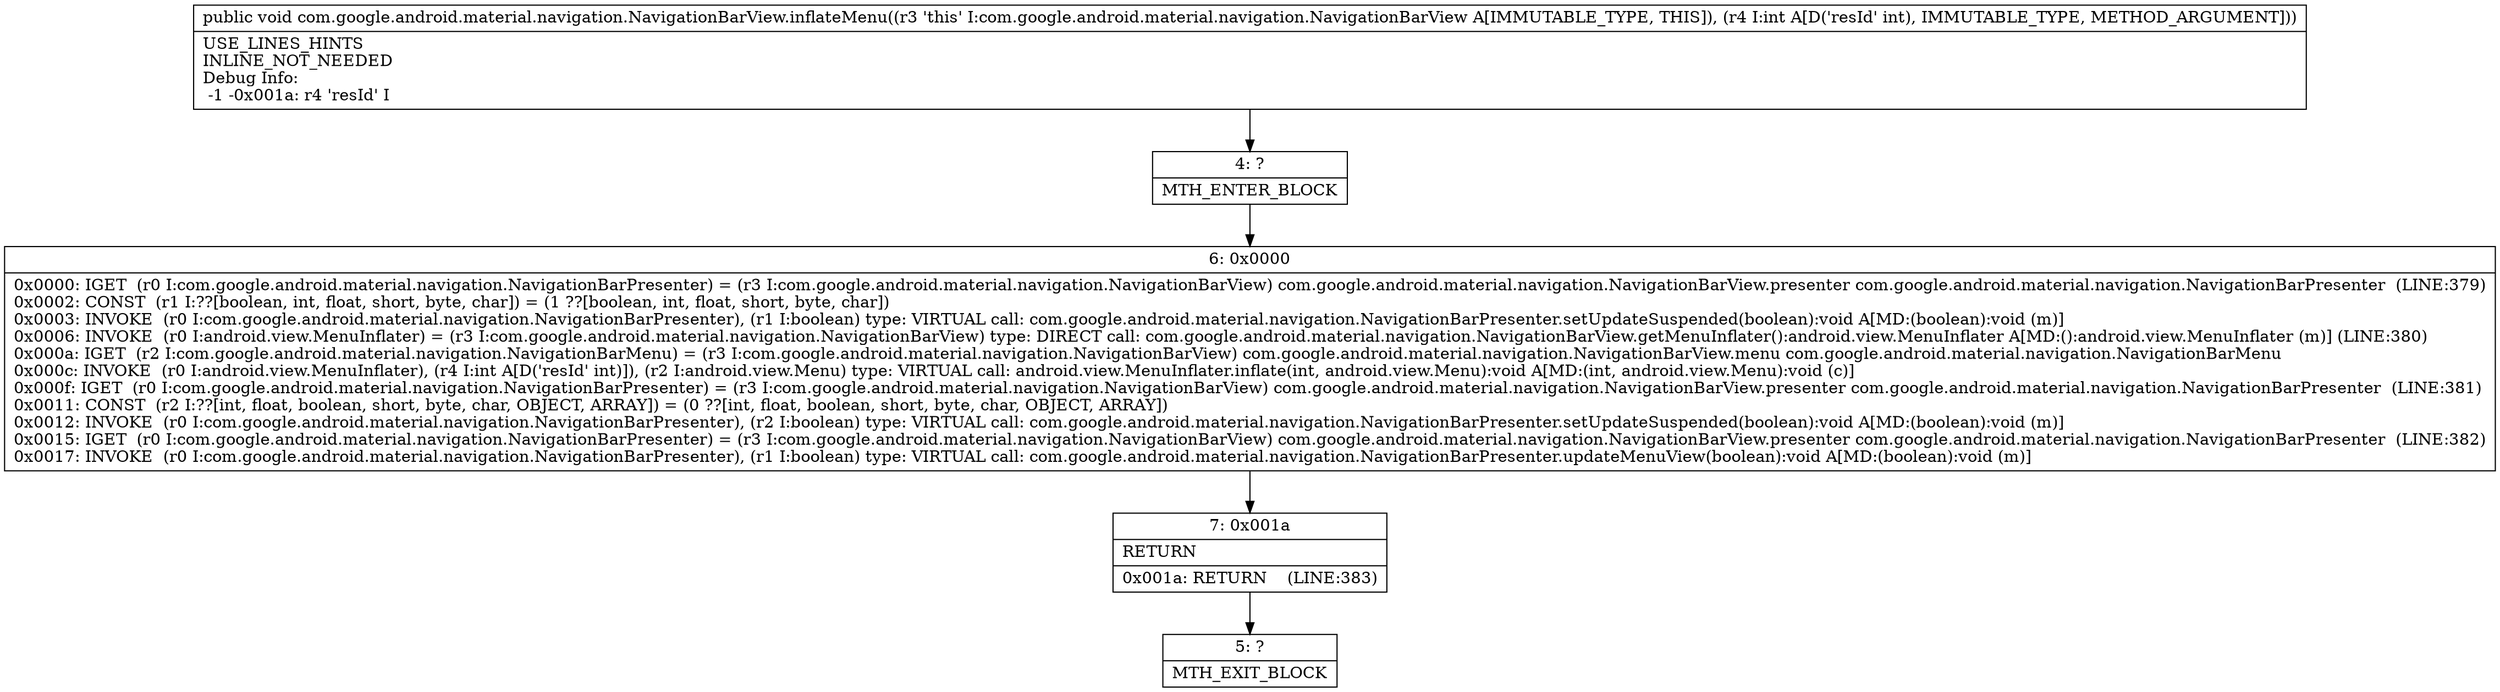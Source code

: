 digraph "CFG forcom.google.android.material.navigation.NavigationBarView.inflateMenu(I)V" {
Node_4 [shape=record,label="{4\:\ ?|MTH_ENTER_BLOCK\l}"];
Node_6 [shape=record,label="{6\:\ 0x0000|0x0000: IGET  (r0 I:com.google.android.material.navigation.NavigationBarPresenter) = (r3 I:com.google.android.material.navigation.NavigationBarView) com.google.android.material.navigation.NavigationBarView.presenter com.google.android.material.navigation.NavigationBarPresenter  (LINE:379)\l0x0002: CONST  (r1 I:??[boolean, int, float, short, byte, char]) = (1 ??[boolean, int, float, short, byte, char]) \l0x0003: INVOKE  (r0 I:com.google.android.material.navigation.NavigationBarPresenter), (r1 I:boolean) type: VIRTUAL call: com.google.android.material.navigation.NavigationBarPresenter.setUpdateSuspended(boolean):void A[MD:(boolean):void (m)]\l0x0006: INVOKE  (r0 I:android.view.MenuInflater) = (r3 I:com.google.android.material.navigation.NavigationBarView) type: DIRECT call: com.google.android.material.navigation.NavigationBarView.getMenuInflater():android.view.MenuInflater A[MD:():android.view.MenuInflater (m)] (LINE:380)\l0x000a: IGET  (r2 I:com.google.android.material.navigation.NavigationBarMenu) = (r3 I:com.google.android.material.navigation.NavigationBarView) com.google.android.material.navigation.NavigationBarView.menu com.google.android.material.navigation.NavigationBarMenu \l0x000c: INVOKE  (r0 I:android.view.MenuInflater), (r4 I:int A[D('resId' int)]), (r2 I:android.view.Menu) type: VIRTUAL call: android.view.MenuInflater.inflate(int, android.view.Menu):void A[MD:(int, android.view.Menu):void (c)]\l0x000f: IGET  (r0 I:com.google.android.material.navigation.NavigationBarPresenter) = (r3 I:com.google.android.material.navigation.NavigationBarView) com.google.android.material.navigation.NavigationBarView.presenter com.google.android.material.navigation.NavigationBarPresenter  (LINE:381)\l0x0011: CONST  (r2 I:??[int, float, boolean, short, byte, char, OBJECT, ARRAY]) = (0 ??[int, float, boolean, short, byte, char, OBJECT, ARRAY]) \l0x0012: INVOKE  (r0 I:com.google.android.material.navigation.NavigationBarPresenter), (r2 I:boolean) type: VIRTUAL call: com.google.android.material.navigation.NavigationBarPresenter.setUpdateSuspended(boolean):void A[MD:(boolean):void (m)]\l0x0015: IGET  (r0 I:com.google.android.material.navigation.NavigationBarPresenter) = (r3 I:com.google.android.material.navigation.NavigationBarView) com.google.android.material.navigation.NavigationBarView.presenter com.google.android.material.navigation.NavigationBarPresenter  (LINE:382)\l0x0017: INVOKE  (r0 I:com.google.android.material.navigation.NavigationBarPresenter), (r1 I:boolean) type: VIRTUAL call: com.google.android.material.navigation.NavigationBarPresenter.updateMenuView(boolean):void A[MD:(boolean):void (m)]\l}"];
Node_7 [shape=record,label="{7\:\ 0x001a|RETURN\l|0x001a: RETURN    (LINE:383)\l}"];
Node_5 [shape=record,label="{5\:\ ?|MTH_EXIT_BLOCK\l}"];
MethodNode[shape=record,label="{public void com.google.android.material.navigation.NavigationBarView.inflateMenu((r3 'this' I:com.google.android.material.navigation.NavigationBarView A[IMMUTABLE_TYPE, THIS]), (r4 I:int A[D('resId' int), IMMUTABLE_TYPE, METHOD_ARGUMENT]))  | USE_LINES_HINTS\lINLINE_NOT_NEEDED\lDebug Info:\l  \-1 \-0x001a: r4 'resId' I\l}"];
MethodNode -> Node_4;Node_4 -> Node_6;
Node_6 -> Node_7;
Node_7 -> Node_5;
}

